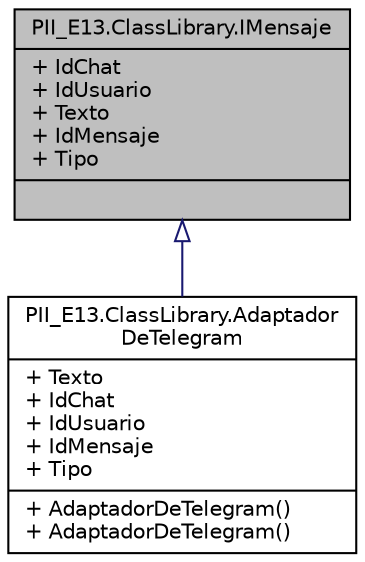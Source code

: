 digraph "PII_E13.ClassLibrary.IMensaje"
{
 // INTERACTIVE_SVG=YES
 // LATEX_PDF_SIZE
  edge [fontname="Helvetica",fontsize="10",labelfontname="Helvetica",labelfontsize="10"];
  node [fontname="Helvetica",fontsize="10",shape=record];
  Node1 [label="{PII_E13.ClassLibrary.IMensaje\n|+ IdChat\l+ IdUsuario\l+ Texto\l+ IdMensaje\l+ Tipo\l|}",height=0.2,width=0.4,color="black", fillcolor="grey75", style="filled", fontcolor="black",tooltip="Representa un mensaje enviado por un usuario a través de una plataforma de mensajería...."];
  Node1 -> Node2 [dir="back",color="midnightblue",fontsize="10",style="solid",arrowtail="onormal",fontname="Helvetica"];
  Node2 [label="{PII_E13.ClassLibrary.Adaptador\lDeTelegram\n|+ Texto\l+ IdChat\l+ IdUsuario\l+ IdMensaje\l+ Tipo\l|+ AdaptadorDeTelegram()\l+ AdaptadorDeTelegram()\l}",height=0.2,width=0.4,color="black", fillcolor="white", style="filled",URL="$classPII__E13_1_1ClassLibrary_1_1AdaptadorDeTelegram.html",tooltip="Contiene la información relevante de un mensaje de Telegram. Se aplica el patrón Adapter para crear e..."];
}
